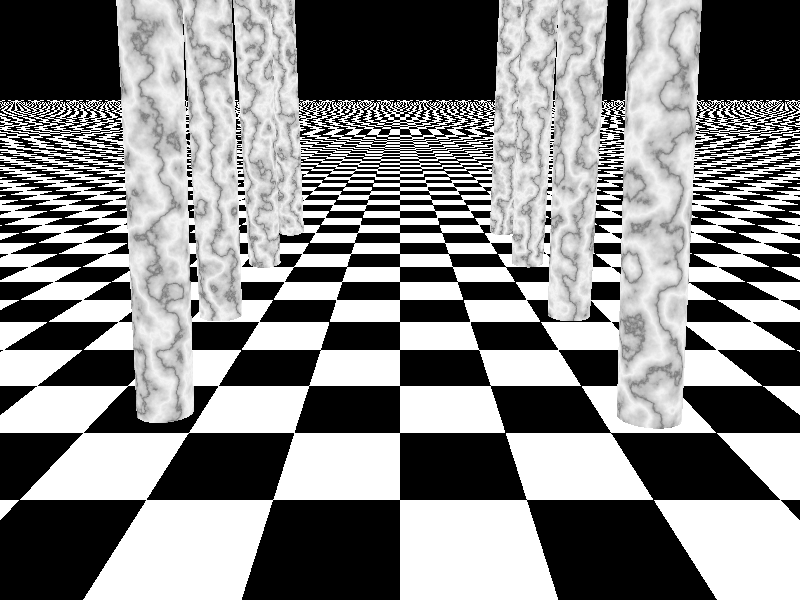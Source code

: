// =====================================================
// Commented Scene including a pigmented plane with   
// - multiple light sources                            
// - textured primitives (marble columns).             
// =====================================================

// The include files contain pre-defined scene elements
#include "colors.inc"    
#include "stones.inc" 
#include "textures.inc"   

// Defining Background Color
background { 
    color Black // Defining background color of the scene
}

// Defining Camera Coordinates
camera {
    location <0, 2, -3> // Defining coordinates of the camera
    look_at  <0, 0,  3> // Defining coordinates the camera is looking at
}

// Defining a Plane
plane {
    <0, 1, 0>, -1 // Defining location of plane                               
    pigment       // Defining a pigment
    {   
        checker color Black, color White // Defining pigment colors
    }
}

// Light Source
light_source {
    <0, 20, 0> color White // Defining light source with white color
}

// Light Source
light_source {
    <0, 20, 0> color Yellow // Defining light source with yellow color
}

// Defining right side pillars (closest to farthest)
// Cylinder first row of Numbers:
// First is how far left or right,
// Second is up or down,
// Third is Z axis

// Right Pillar 1
cylinder {
    <1.65, 0, 0.54>, // Center of one end
    <1, 17, 3>,      // Center of other end
    0.2              // Radius
    open             // Remove end caps
    texture {        // Defining Texture
        White_Marble scale 0.25 // Scaling
    }
}

// Right Pillar 2
cylinder {
    <1.65, 0, 2.54>, // Center of one end
    <1, 17, 3>,      // Center of other end
    0.2              // Radius
    open             // Remove end caps
    texture {        // Defining Texture
        White_Marble scale 0.25 // Scaling
    }
}

// Right Pillar 3
cylinder {
    <1.65, 0, 4.56>, // Center of one end
    <1, 17, 3>,      // Center of other end
    0.2              // Radius
    open             // Remove end caps
    texture {        // Defining Texture
        White_Marble scale 0.25 // Scaling
    }
}

// Right Pillar 4
cylinder {
    <1.65, 0, 6.56>, // Center of one end
    <1, 17, 3>,      // Center of other end
    0.2              // Radius
    open             // Remove end caps
    texture {        // Defining texture
        White_Marble scale 0.25 // Scaling
    }
}

// Defining left side pillars (closest to farthest)
// Left Pillar 1
cylinder {
    <-1.75, -0.22, 1>, // Center of one end
    <-1, 17, 3>,       // Center of other end
    0.2                // Radius
    open               // Remove end caps
    pigment {          // Defining Pigment
        White_Marble scale 0.25 // Scaling
    }
}

// Left Pillar 2
cylinder {
    <-1.75, 0, 2.54>, // Center of one end
    <-1, 17, 3>,      // Center of other end
    0.2               // Radius
    open              // Remove end caps
    texture {         // Defining Texture
        White_Marble scale 0.25 // Scaling
    }
}

// Left Pillar 3
cylinder {
    <-1.75, 0, 4.54>, // Center of one end
    <-1, 17, 3>,      // Center of other end
    0.2               // Radius
    open              // Remove end caps
    texture {         // Defining texture
        White_Marble scale 0.25 // Scaling
    }
}

// Left Pillar 4
cylinder {
    <-1.75, 0, 6.54>, // Center of one end
    <-1, 17, 3>,      // Center of other end
    0.2               // Radius
    open              // Remove end caps
    texture {         // Defining texture
        White_Marble scale 0.25 // Scaling
    }
}
